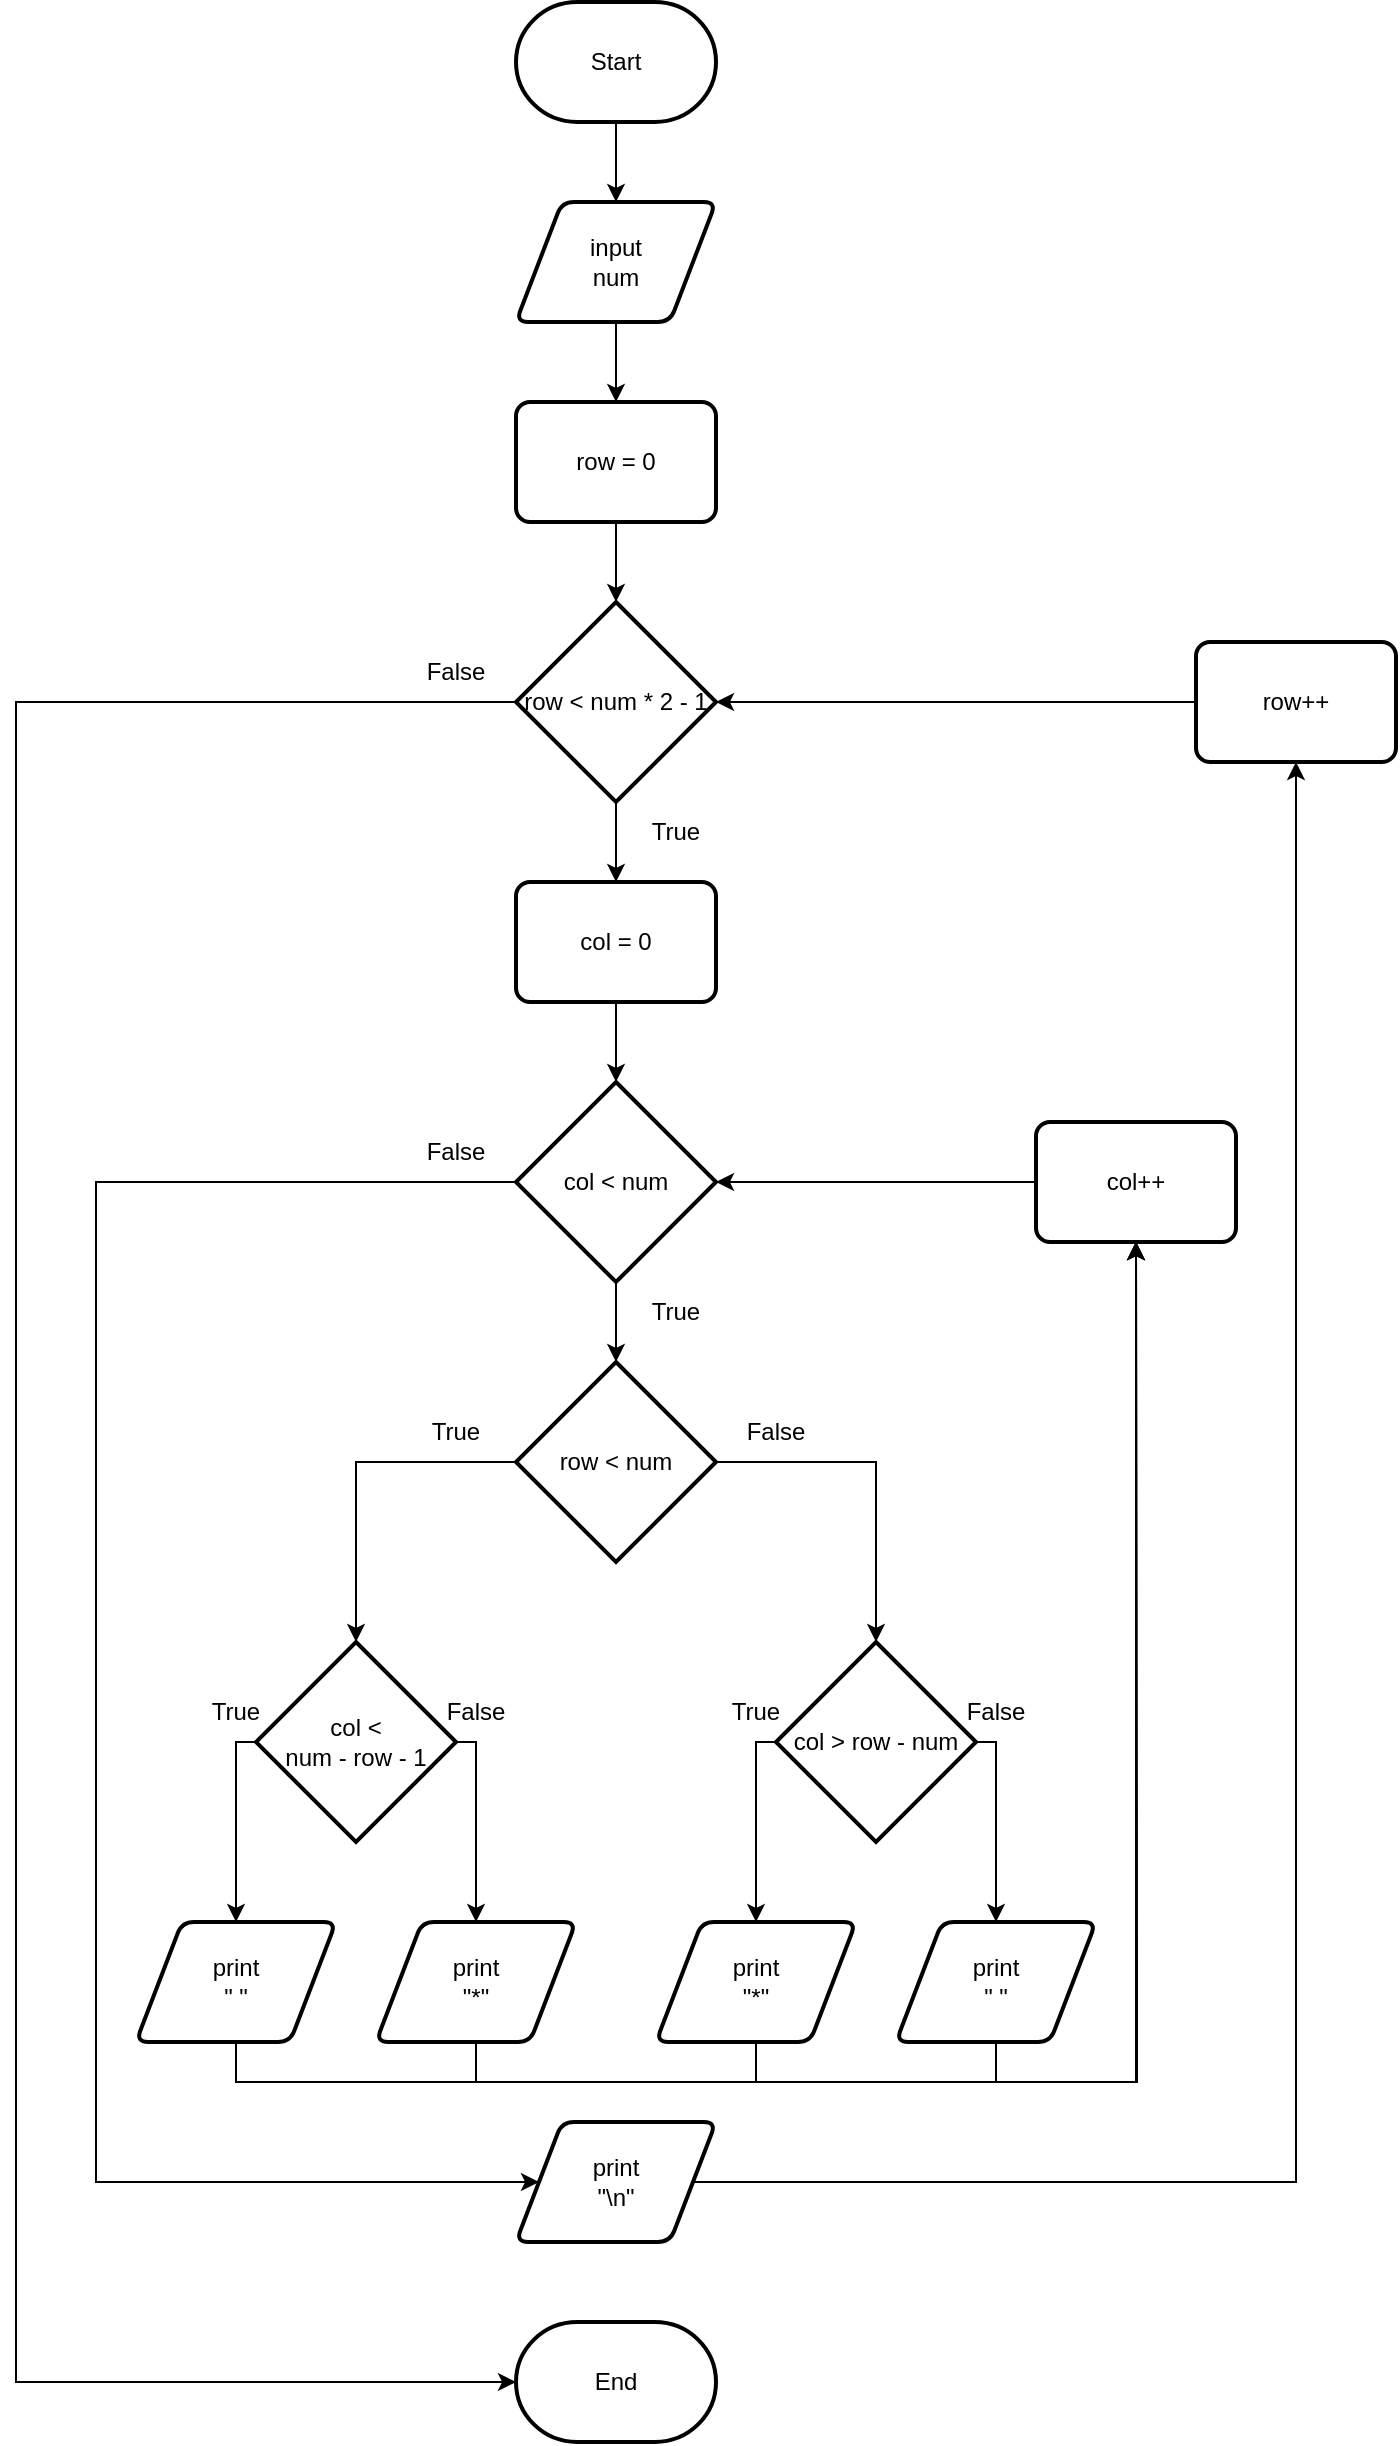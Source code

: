 <mxfile version="21.2.3" type="device">
  <diagram name="Page-1" id="1rfseUxClpkkoTdwEQ6H">
    <mxGraphModel dx="1434" dy="774" grid="1" gridSize="10" guides="1" tooltips="1" connect="1" arrows="1" fold="1" page="1" pageScale="1" pageWidth="1200" pageHeight="1600" math="0" shadow="0">
      <root>
        <mxCell id="0" />
        <mxCell id="1" parent="0" />
        <mxCell id="x7yo1bF5Ih4Q695Gc91e-78" value="" style="edgeStyle=orthogonalEdgeStyle;rounded=0;orthogonalLoop=1;jettySize=auto;html=1;" parent="1" source="x7yo1bF5Ih4Q695Gc91e-1" target="x7yo1bF5Ih4Q695Gc91e-48" edge="1">
          <mxGeometry relative="1" as="geometry" />
        </mxCell>
        <mxCell id="x7yo1bF5Ih4Q695Gc91e-1" value="&lt;div&gt;Start&lt;/div&gt;" style="strokeWidth=2;html=1;shape=mxgraph.flowchart.terminator;whiteSpace=wrap;" parent="1" vertex="1">
          <mxGeometry x="550" y="40" width="100" height="60" as="geometry" />
        </mxCell>
        <mxCell id="x7yo1bF5Ih4Q695Gc91e-21" value="&lt;div&gt;End&lt;/div&gt;" style="strokeWidth=2;html=1;shape=mxgraph.flowchart.terminator;whiteSpace=wrap;" parent="1" vertex="1">
          <mxGeometry x="550" y="1200" width="100" height="60" as="geometry" />
        </mxCell>
        <mxCell id="x7yo1bF5Ih4Q695Gc91e-79" value="" style="edgeStyle=orthogonalEdgeStyle;rounded=0;orthogonalLoop=1;jettySize=auto;html=1;" parent="1" source="x7yo1bF5Ih4Q695Gc91e-48" target="x7yo1bF5Ih4Q695Gc91e-49" edge="1">
          <mxGeometry relative="1" as="geometry" />
        </mxCell>
        <mxCell id="x7yo1bF5Ih4Q695Gc91e-48" value="&lt;div&gt;input&lt;/div&gt;&lt;div&gt;num&lt;br&gt;&lt;/div&gt;" style="shape=parallelogram;html=1;strokeWidth=2;perimeter=parallelogramPerimeter;whiteSpace=wrap;rounded=1;arcSize=12;size=0.23;" parent="1" vertex="1">
          <mxGeometry x="550" y="140" width="100" height="60" as="geometry" />
        </mxCell>
        <mxCell id="x7yo1bF5Ih4Q695Gc91e-80" value="" style="edgeStyle=orthogonalEdgeStyle;rounded=0;orthogonalLoop=1;jettySize=auto;html=1;" parent="1" source="x7yo1bF5Ih4Q695Gc91e-49" target="x7yo1bF5Ih4Q695Gc91e-50" edge="1">
          <mxGeometry relative="1" as="geometry" />
        </mxCell>
        <mxCell id="x7yo1bF5Ih4Q695Gc91e-49" value="row = 0" style="rounded=1;whiteSpace=wrap;html=1;absoluteArcSize=1;arcSize=14;strokeWidth=2;" parent="1" vertex="1">
          <mxGeometry x="550" y="240" width="100" height="60" as="geometry" />
        </mxCell>
        <mxCell id="x7yo1bF5Ih4Q695Gc91e-81" value="" style="edgeStyle=orthogonalEdgeStyle;rounded=0;orthogonalLoop=1;jettySize=auto;html=1;" parent="1" source="x7yo1bF5Ih4Q695Gc91e-50" target="x7yo1bF5Ih4Q695Gc91e-51" edge="1">
          <mxGeometry relative="1" as="geometry" />
        </mxCell>
        <mxCell id="BGIkh-STLHpQM4IUwbAM-15" style="edgeStyle=orthogonalEdgeStyle;rounded=0;orthogonalLoop=1;jettySize=auto;html=1;exitX=0;exitY=0.5;exitDx=0;exitDy=0;exitPerimeter=0;entryX=0;entryY=0.5;entryDx=0;entryDy=0;entryPerimeter=0;" edge="1" parent="1" source="x7yo1bF5Ih4Q695Gc91e-50" target="x7yo1bF5Ih4Q695Gc91e-21">
          <mxGeometry relative="1" as="geometry">
            <Array as="points">
              <mxPoint x="300" y="390" />
              <mxPoint x="300" y="1230" />
            </Array>
          </mxGeometry>
        </mxCell>
        <mxCell id="x7yo1bF5Ih4Q695Gc91e-50" value="row &amp;lt; num * 2 - 1" style="strokeWidth=2;html=1;shape=mxgraph.flowchart.decision;whiteSpace=wrap;" parent="1" vertex="1">
          <mxGeometry x="550" y="340" width="100" height="100" as="geometry" />
        </mxCell>
        <mxCell id="x7yo1bF5Ih4Q695Gc91e-82" value="" style="edgeStyle=orthogonalEdgeStyle;rounded=0;orthogonalLoop=1;jettySize=auto;html=1;" parent="1" source="x7yo1bF5Ih4Q695Gc91e-51" target="x7yo1bF5Ih4Q695Gc91e-52" edge="1">
          <mxGeometry relative="1" as="geometry" />
        </mxCell>
        <mxCell id="x7yo1bF5Ih4Q695Gc91e-51" value="col = 0" style="rounded=1;whiteSpace=wrap;html=1;absoluteArcSize=1;arcSize=14;strokeWidth=2;" parent="1" vertex="1">
          <mxGeometry x="550" y="480" width="100" height="60" as="geometry" />
        </mxCell>
        <mxCell id="x7yo1bF5Ih4Q695Gc91e-66" value="" style="edgeStyle=orthogonalEdgeStyle;rounded=0;orthogonalLoop=1;jettySize=auto;html=1;" parent="1" source="x7yo1bF5Ih4Q695Gc91e-52" target="x7yo1bF5Ih4Q695Gc91e-53" edge="1">
          <mxGeometry relative="1" as="geometry" />
        </mxCell>
        <mxCell id="x7yo1bF5Ih4Q695Gc91e-83" style="edgeStyle=orthogonalEdgeStyle;rounded=0;orthogonalLoop=1;jettySize=auto;html=1;exitX=0;exitY=0.5;exitDx=0;exitDy=0;exitPerimeter=0;entryX=0;entryY=0.5;entryDx=0;entryDy=0;" parent="1" source="x7yo1bF5Ih4Q695Gc91e-52" target="x7yo1bF5Ih4Q695Gc91e-73" edge="1">
          <mxGeometry relative="1" as="geometry">
            <Array as="points">
              <mxPoint x="340" y="630" />
              <mxPoint x="340" y="1130" />
            </Array>
          </mxGeometry>
        </mxCell>
        <mxCell id="x7yo1bF5Ih4Q695Gc91e-52" value="col &amp;lt; num" style="strokeWidth=2;html=1;shape=mxgraph.flowchart.decision;whiteSpace=wrap;" parent="1" vertex="1">
          <mxGeometry x="550" y="580" width="100" height="100" as="geometry" />
        </mxCell>
        <mxCell id="x7yo1bF5Ih4Q695Gc91e-60" style="edgeStyle=orthogonalEdgeStyle;rounded=0;orthogonalLoop=1;jettySize=auto;html=1;exitX=0;exitY=0.5;exitDx=0;exitDy=0;exitPerimeter=0;" parent="1" source="x7yo1bF5Ih4Q695Gc91e-53" target="x7yo1bF5Ih4Q695Gc91e-54" edge="1">
          <mxGeometry relative="1" as="geometry" />
        </mxCell>
        <mxCell id="x7yo1bF5Ih4Q695Gc91e-61" style="edgeStyle=orthogonalEdgeStyle;rounded=0;orthogonalLoop=1;jettySize=auto;html=1;exitX=1;exitY=0.5;exitDx=0;exitDy=0;exitPerimeter=0;entryX=0.5;entryY=0;entryDx=0;entryDy=0;entryPerimeter=0;" parent="1" source="x7yo1bF5Ih4Q695Gc91e-53" target="x7yo1bF5Ih4Q695Gc91e-57" edge="1">
          <mxGeometry relative="1" as="geometry" />
        </mxCell>
        <mxCell id="x7yo1bF5Ih4Q695Gc91e-53" value="row &amp;lt; num" style="strokeWidth=2;html=1;shape=mxgraph.flowchart.decision;whiteSpace=wrap;" parent="1" vertex="1">
          <mxGeometry x="550" y="720" width="100" height="100" as="geometry" />
        </mxCell>
        <mxCell id="x7yo1bF5Ih4Q695Gc91e-62" style="edgeStyle=orthogonalEdgeStyle;rounded=0;orthogonalLoop=1;jettySize=auto;html=1;exitX=0;exitY=0.5;exitDx=0;exitDy=0;exitPerimeter=0;" parent="1" source="x7yo1bF5Ih4Q695Gc91e-54" target="x7yo1bF5Ih4Q695Gc91e-56" edge="1">
          <mxGeometry relative="1" as="geometry">
            <Array as="points">
              <mxPoint x="410" y="910" />
            </Array>
          </mxGeometry>
        </mxCell>
        <mxCell id="x7yo1bF5Ih4Q695Gc91e-63" style="edgeStyle=orthogonalEdgeStyle;rounded=0;orthogonalLoop=1;jettySize=auto;html=1;exitX=1;exitY=0.5;exitDx=0;exitDy=0;exitPerimeter=0;entryX=0.5;entryY=0;entryDx=0;entryDy=0;" parent="1" source="x7yo1bF5Ih4Q695Gc91e-54" target="x7yo1bF5Ih4Q695Gc91e-55" edge="1">
          <mxGeometry relative="1" as="geometry">
            <Array as="points">
              <mxPoint x="530" y="910" />
            </Array>
          </mxGeometry>
        </mxCell>
        <mxCell id="x7yo1bF5Ih4Q695Gc91e-54" value="&lt;div&gt;col &amp;lt;&lt;/div&gt;&lt;div&gt;num - row - 1&lt;/div&gt;" style="strokeWidth=2;html=1;shape=mxgraph.flowchart.decision;whiteSpace=wrap;" parent="1" vertex="1">
          <mxGeometry x="420" y="860" width="100" height="100" as="geometry" />
        </mxCell>
        <mxCell id="x7yo1bF5Ih4Q695Gc91e-70" style="edgeStyle=orthogonalEdgeStyle;rounded=0;orthogonalLoop=1;jettySize=auto;html=1;exitX=0.5;exitY=1;exitDx=0;exitDy=0;" parent="1" source="x7yo1bF5Ih4Q695Gc91e-55" edge="1">
          <mxGeometry relative="1" as="geometry">
            <mxPoint x="860.0" y="660" as="targetPoint" />
          </mxGeometry>
        </mxCell>
        <mxCell id="x7yo1bF5Ih4Q695Gc91e-55" value="print&lt;br&gt;&quot;*&quot;" style="shape=parallelogram;html=1;strokeWidth=2;perimeter=parallelogramPerimeter;whiteSpace=wrap;rounded=1;arcSize=12;size=0.23;" parent="1" vertex="1">
          <mxGeometry x="480" y="1000" width="100" height="60" as="geometry" />
        </mxCell>
        <mxCell id="x7yo1bF5Ih4Q695Gc91e-71" style="edgeStyle=orthogonalEdgeStyle;rounded=0;orthogonalLoop=1;jettySize=auto;html=1;exitX=0.5;exitY=1;exitDx=0;exitDy=0;" parent="1" source="x7yo1bF5Ih4Q695Gc91e-56" edge="1">
          <mxGeometry relative="1" as="geometry">
            <mxPoint x="860.0" y="660" as="targetPoint" />
          </mxGeometry>
        </mxCell>
        <mxCell id="x7yo1bF5Ih4Q695Gc91e-56" value="print&lt;br&gt;&quot; &quot;" style="shape=parallelogram;html=1;strokeWidth=2;perimeter=parallelogramPerimeter;whiteSpace=wrap;rounded=1;arcSize=12;size=0.23;" parent="1" vertex="1">
          <mxGeometry x="360" y="1000" width="100" height="60" as="geometry" />
        </mxCell>
        <mxCell id="x7yo1bF5Ih4Q695Gc91e-64" style="edgeStyle=orthogonalEdgeStyle;rounded=0;orthogonalLoop=1;jettySize=auto;html=1;exitX=0;exitY=0.5;exitDx=0;exitDy=0;exitPerimeter=0;" parent="1" source="x7yo1bF5Ih4Q695Gc91e-57" target="x7yo1bF5Ih4Q695Gc91e-59" edge="1">
          <mxGeometry relative="1" as="geometry">
            <Array as="points">
              <mxPoint x="670" y="910" />
            </Array>
          </mxGeometry>
        </mxCell>
        <mxCell id="x7yo1bF5Ih4Q695Gc91e-65" style="edgeStyle=orthogonalEdgeStyle;rounded=0;orthogonalLoop=1;jettySize=auto;html=1;exitX=1;exitY=0.5;exitDx=0;exitDy=0;exitPerimeter=0;" parent="1" source="x7yo1bF5Ih4Q695Gc91e-57" target="x7yo1bF5Ih4Q695Gc91e-58" edge="1">
          <mxGeometry relative="1" as="geometry">
            <Array as="points">
              <mxPoint x="790" y="910" />
            </Array>
          </mxGeometry>
        </mxCell>
        <mxCell id="x7yo1bF5Ih4Q695Gc91e-57" value="col &amp;gt; row - num" style="strokeWidth=2;html=1;shape=mxgraph.flowchart.decision;whiteSpace=wrap;" parent="1" vertex="1">
          <mxGeometry x="680" y="860" width="100" height="100" as="geometry" />
        </mxCell>
        <mxCell id="x7yo1bF5Ih4Q695Gc91e-68" style="edgeStyle=orthogonalEdgeStyle;rounded=0;orthogonalLoop=1;jettySize=auto;html=1;exitX=0.5;exitY=1;exitDx=0;exitDy=0;entryX=0.5;entryY=1;entryDx=0;entryDy=0;" parent="1" source="x7yo1bF5Ih4Q695Gc91e-58" target="x7yo1bF5Ih4Q695Gc91e-67" edge="1">
          <mxGeometry relative="1" as="geometry" />
        </mxCell>
        <mxCell id="x7yo1bF5Ih4Q695Gc91e-58" value="print&lt;br&gt;&quot; &quot;" style="shape=parallelogram;html=1;strokeWidth=2;perimeter=parallelogramPerimeter;whiteSpace=wrap;rounded=1;arcSize=12;size=0.23;" parent="1" vertex="1">
          <mxGeometry x="740" y="1000" width="100" height="60" as="geometry" />
        </mxCell>
        <mxCell id="x7yo1bF5Ih4Q695Gc91e-69" style="edgeStyle=orthogonalEdgeStyle;rounded=0;orthogonalLoop=1;jettySize=auto;html=1;exitX=0.5;exitY=1;exitDx=0;exitDy=0;entryX=0.5;entryY=1;entryDx=0;entryDy=0;" parent="1" source="x7yo1bF5Ih4Q695Gc91e-59" target="x7yo1bF5Ih4Q695Gc91e-67" edge="1">
          <mxGeometry relative="1" as="geometry" />
        </mxCell>
        <mxCell id="x7yo1bF5Ih4Q695Gc91e-59" value="print&lt;br&gt;&quot;*&quot;" style="shape=parallelogram;html=1;strokeWidth=2;perimeter=parallelogramPerimeter;whiteSpace=wrap;rounded=1;arcSize=12;size=0.23;" parent="1" vertex="1">
          <mxGeometry x="620" y="1000" width="100" height="60" as="geometry" />
        </mxCell>
        <mxCell id="x7yo1bF5Ih4Q695Gc91e-72" style="edgeStyle=orthogonalEdgeStyle;rounded=0;orthogonalLoop=1;jettySize=auto;html=1;exitX=0;exitY=0.5;exitDx=0;exitDy=0;entryX=1;entryY=0.5;entryDx=0;entryDy=0;entryPerimeter=0;" parent="1" source="x7yo1bF5Ih4Q695Gc91e-67" target="x7yo1bF5Ih4Q695Gc91e-52" edge="1">
          <mxGeometry relative="1" as="geometry" />
        </mxCell>
        <mxCell id="x7yo1bF5Ih4Q695Gc91e-67" value="col++" style="rounded=1;whiteSpace=wrap;html=1;absoluteArcSize=1;arcSize=14;strokeWidth=2;" parent="1" vertex="1">
          <mxGeometry x="810" y="600" width="100" height="60" as="geometry" />
        </mxCell>
        <mxCell id="x7yo1bF5Ih4Q695Gc91e-75" style="edgeStyle=orthogonalEdgeStyle;rounded=0;orthogonalLoop=1;jettySize=auto;html=1;exitX=1;exitY=0.5;exitDx=0;exitDy=0;entryX=0.5;entryY=1;entryDx=0;entryDy=0;" parent="1" source="x7yo1bF5Ih4Q695Gc91e-73" target="x7yo1bF5Ih4Q695Gc91e-74" edge="1">
          <mxGeometry relative="1" as="geometry" />
        </mxCell>
        <mxCell id="x7yo1bF5Ih4Q695Gc91e-73" value="print&lt;br&gt;&quot;\n&quot;" style="shape=parallelogram;html=1;strokeWidth=2;perimeter=parallelogramPerimeter;whiteSpace=wrap;rounded=1;arcSize=12;size=0.23;" parent="1" vertex="1">
          <mxGeometry x="550" y="1100" width="100" height="60" as="geometry" />
        </mxCell>
        <mxCell id="x7yo1bF5Ih4Q695Gc91e-76" style="edgeStyle=orthogonalEdgeStyle;rounded=0;orthogonalLoop=1;jettySize=auto;html=1;exitX=0;exitY=0.5;exitDx=0;exitDy=0;entryX=1;entryY=0.5;entryDx=0;entryDy=0;entryPerimeter=0;" parent="1" source="x7yo1bF5Ih4Q695Gc91e-74" target="x7yo1bF5Ih4Q695Gc91e-50" edge="1">
          <mxGeometry relative="1" as="geometry" />
        </mxCell>
        <mxCell id="x7yo1bF5Ih4Q695Gc91e-74" value="row++" style="rounded=1;whiteSpace=wrap;html=1;absoluteArcSize=1;arcSize=14;strokeWidth=2;" parent="1" vertex="1">
          <mxGeometry x="890" y="360" width="100" height="60" as="geometry" />
        </mxCell>
        <mxCell id="BGIkh-STLHpQM4IUwbAM-1" value="True" style="text;html=1;strokeColor=none;fillColor=none;align=center;verticalAlign=middle;whiteSpace=wrap;rounded=0;" vertex="1" parent="1">
          <mxGeometry x="600" y="680" width="60" height="30" as="geometry" />
        </mxCell>
        <mxCell id="BGIkh-STLHpQM4IUwbAM-2" value="True" style="text;html=1;strokeColor=none;fillColor=none;align=center;verticalAlign=middle;whiteSpace=wrap;rounded=0;" vertex="1" parent="1">
          <mxGeometry x="600" y="440" width="60" height="30" as="geometry" />
        </mxCell>
        <mxCell id="BGIkh-STLHpQM4IUwbAM-3" value="True" style="text;html=1;strokeColor=none;fillColor=none;align=center;verticalAlign=middle;whiteSpace=wrap;rounded=0;" vertex="1" parent="1">
          <mxGeometry x="490" y="740" width="60" height="30" as="geometry" />
        </mxCell>
        <mxCell id="BGIkh-STLHpQM4IUwbAM-4" value="False" style="text;html=1;strokeColor=none;fillColor=none;align=center;verticalAlign=middle;whiteSpace=wrap;rounded=0;" vertex="1" parent="1">
          <mxGeometry x="650" y="740" width="60" height="30" as="geometry" />
        </mxCell>
        <mxCell id="BGIkh-STLHpQM4IUwbAM-6" value="False" style="text;html=1;strokeColor=none;fillColor=none;align=center;verticalAlign=middle;whiteSpace=wrap;rounded=0;" vertex="1" parent="1">
          <mxGeometry x="490" y="600" width="60" height="30" as="geometry" />
        </mxCell>
        <mxCell id="BGIkh-STLHpQM4IUwbAM-10" value="True" style="text;html=1;strokeColor=none;fillColor=none;align=center;verticalAlign=middle;whiteSpace=wrap;rounded=0;" vertex="1" parent="1">
          <mxGeometry x="380" y="880" width="60" height="30" as="geometry" />
        </mxCell>
        <mxCell id="BGIkh-STLHpQM4IUwbAM-12" value="True" style="text;html=1;strokeColor=none;fillColor=none;align=center;verticalAlign=middle;whiteSpace=wrap;rounded=0;" vertex="1" parent="1">
          <mxGeometry x="640" y="880" width="60" height="30" as="geometry" />
        </mxCell>
        <mxCell id="BGIkh-STLHpQM4IUwbAM-13" value="False" style="text;html=1;strokeColor=none;fillColor=none;align=center;verticalAlign=middle;whiteSpace=wrap;rounded=0;" vertex="1" parent="1">
          <mxGeometry x="500" y="880" width="60" height="30" as="geometry" />
        </mxCell>
        <mxCell id="BGIkh-STLHpQM4IUwbAM-14" value="False" style="text;html=1;strokeColor=none;fillColor=none;align=center;verticalAlign=middle;whiteSpace=wrap;rounded=0;" vertex="1" parent="1">
          <mxGeometry x="760" y="880" width="60" height="30" as="geometry" />
        </mxCell>
        <mxCell id="BGIkh-STLHpQM4IUwbAM-16" value="False" style="text;html=1;strokeColor=none;fillColor=none;align=center;verticalAlign=middle;whiteSpace=wrap;rounded=0;" vertex="1" parent="1">
          <mxGeometry x="490" y="360" width="60" height="30" as="geometry" />
        </mxCell>
      </root>
    </mxGraphModel>
  </diagram>
</mxfile>
